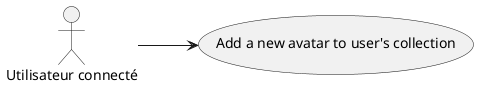 @startuml

left to right direction

actor :Utilisateur connecté: as user

user --> (Add a new avatar to user's collection)

@enduml
